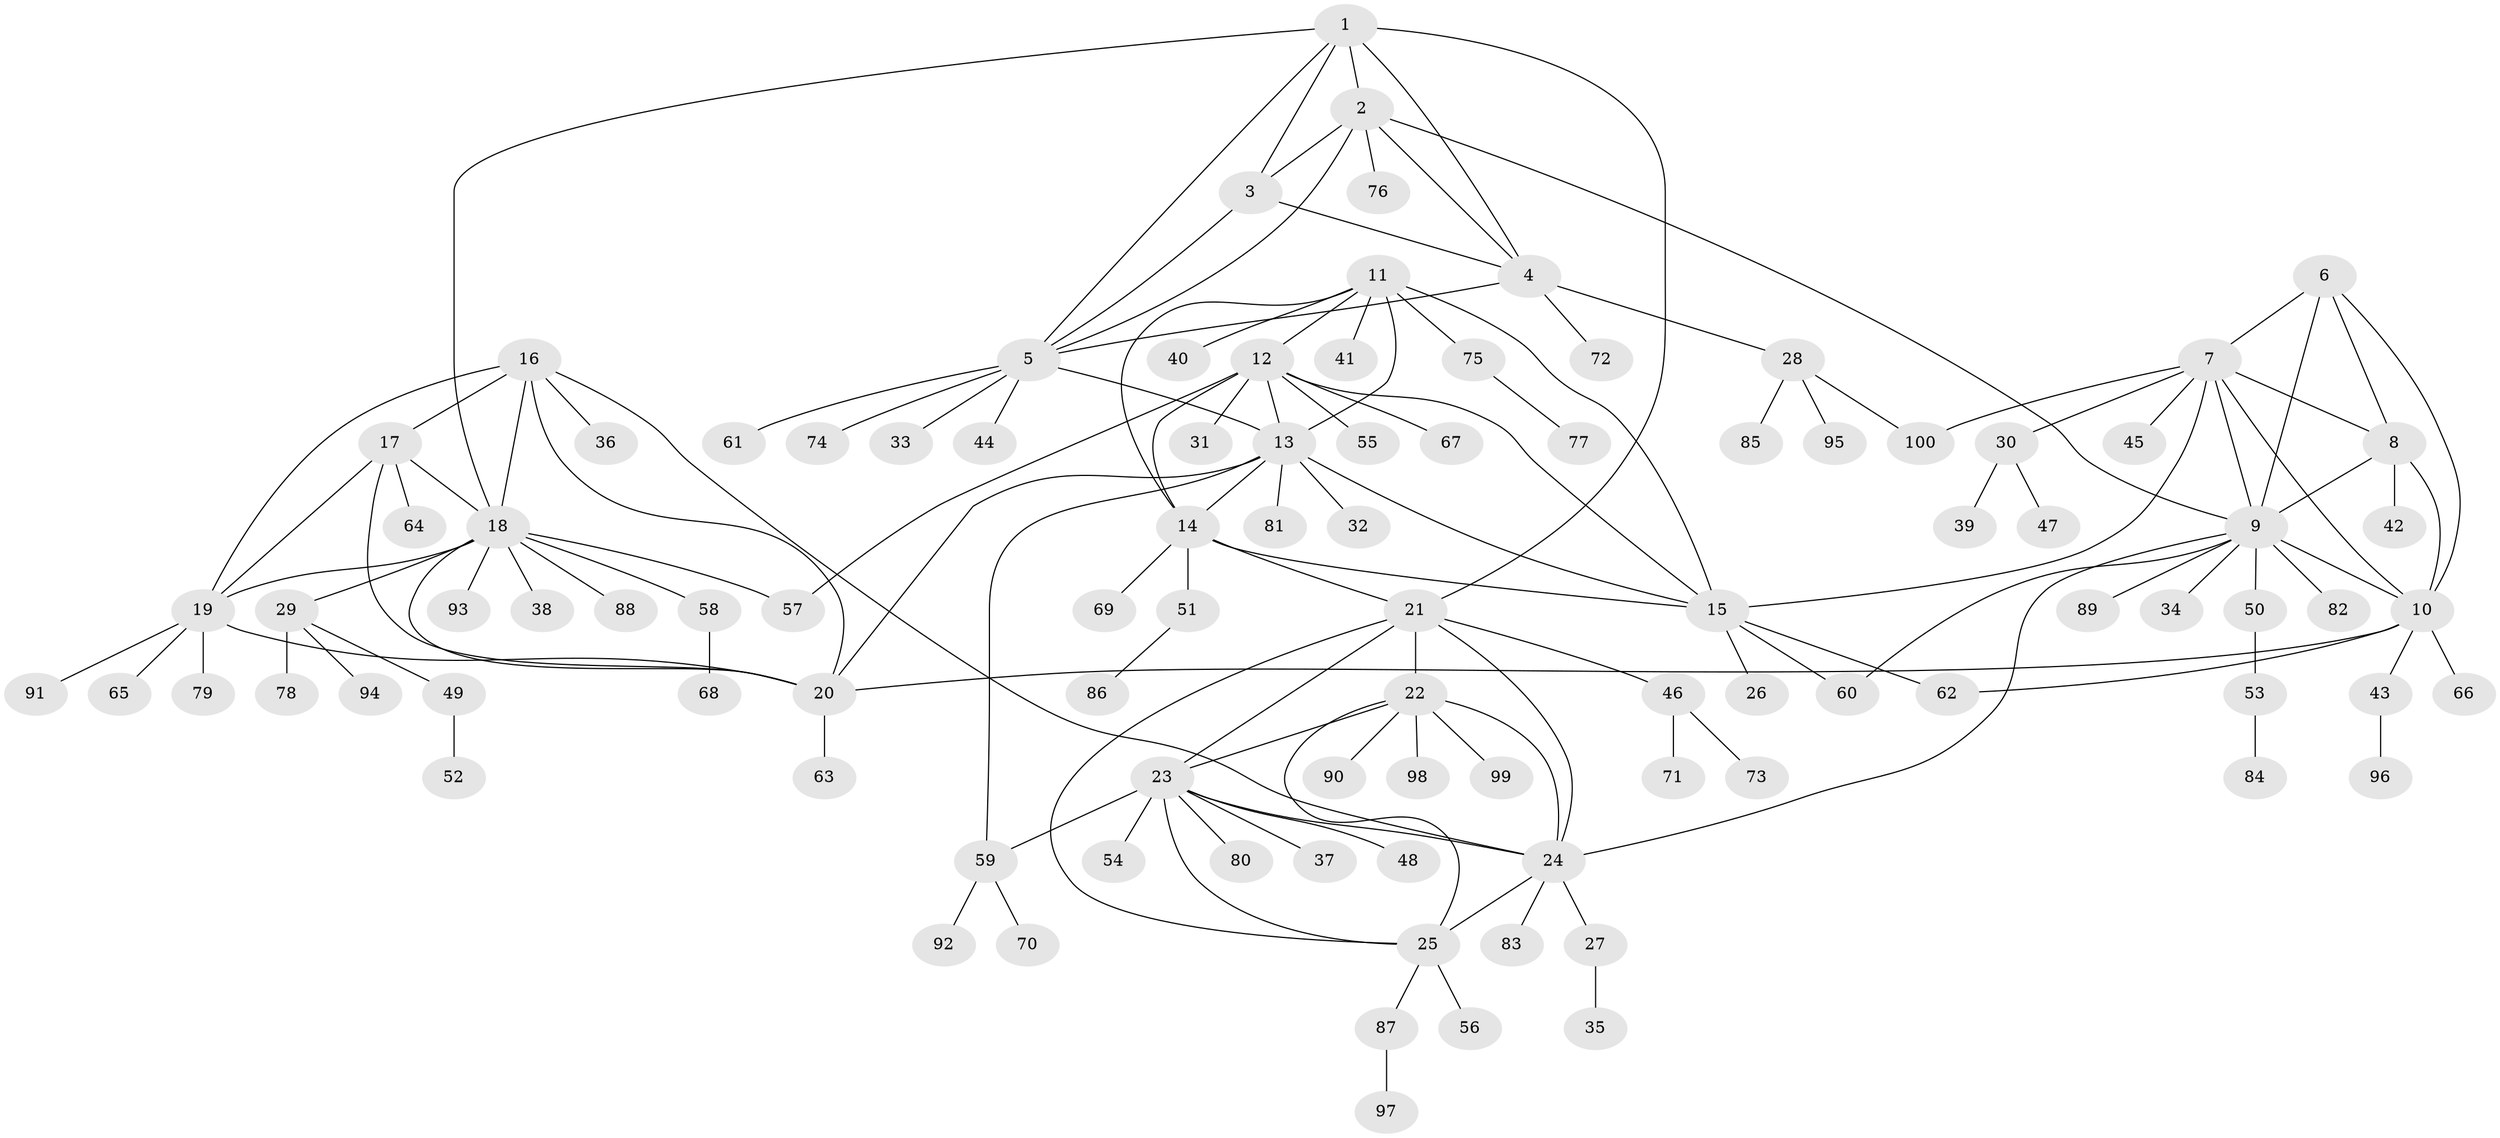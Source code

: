 // Generated by graph-tools (version 1.1) at 2025/11/02/27/25 16:11:31]
// undirected, 100 vertices, 140 edges
graph export_dot {
graph [start="1"]
  node [color=gray90,style=filled];
  1;
  2;
  3;
  4;
  5;
  6;
  7;
  8;
  9;
  10;
  11;
  12;
  13;
  14;
  15;
  16;
  17;
  18;
  19;
  20;
  21;
  22;
  23;
  24;
  25;
  26;
  27;
  28;
  29;
  30;
  31;
  32;
  33;
  34;
  35;
  36;
  37;
  38;
  39;
  40;
  41;
  42;
  43;
  44;
  45;
  46;
  47;
  48;
  49;
  50;
  51;
  52;
  53;
  54;
  55;
  56;
  57;
  58;
  59;
  60;
  61;
  62;
  63;
  64;
  65;
  66;
  67;
  68;
  69;
  70;
  71;
  72;
  73;
  74;
  75;
  76;
  77;
  78;
  79;
  80;
  81;
  82;
  83;
  84;
  85;
  86;
  87;
  88;
  89;
  90;
  91;
  92;
  93;
  94;
  95;
  96;
  97;
  98;
  99;
  100;
  1 -- 2;
  1 -- 3;
  1 -- 4;
  1 -- 5;
  1 -- 18;
  1 -- 21;
  2 -- 3;
  2 -- 4;
  2 -- 5;
  2 -- 9;
  2 -- 76;
  3 -- 4;
  3 -- 5;
  4 -- 5;
  4 -- 28;
  4 -- 72;
  5 -- 13;
  5 -- 33;
  5 -- 44;
  5 -- 61;
  5 -- 74;
  6 -- 7;
  6 -- 8;
  6 -- 9;
  6 -- 10;
  7 -- 8;
  7 -- 9;
  7 -- 10;
  7 -- 15;
  7 -- 30;
  7 -- 45;
  7 -- 100;
  8 -- 9;
  8 -- 10;
  8 -- 42;
  9 -- 10;
  9 -- 24;
  9 -- 34;
  9 -- 50;
  9 -- 60;
  9 -- 82;
  9 -- 89;
  10 -- 20;
  10 -- 43;
  10 -- 62;
  10 -- 66;
  11 -- 12;
  11 -- 13;
  11 -- 14;
  11 -- 15;
  11 -- 40;
  11 -- 41;
  11 -- 75;
  12 -- 13;
  12 -- 14;
  12 -- 15;
  12 -- 31;
  12 -- 55;
  12 -- 57;
  12 -- 67;
  13 -- 14;
  13 -- 15;
  13 -- 20;
  13 -- 32;
  13 -- 59;
  13 -- 81;
  14 -- 15;
  14 -- 21;
  14 -- 51;
  14 -- 69;
  15 -- 26;
  15 -- 60;
  15 -- 62;
  16 -- 17;
  16 -- 18;
  16 -- 19;
  16 -- 20;
  16 -- 24;
  16 -- 36;
  17 -- 18;
  17 -- 19;
  17 -- 20;
  17 -- 64;
  18 -- 19;
  18 -- 20;
  18 -- 29;
  18 -- 38;
  18 -- 57;
  18 -- 58;
  18 -- 88;
  18 -- 93;
  19 -- 20;
  19 -- 65;
  19 -- 79;
  19 -- 91;
  20 -- 63;
  21 -- 22;
  21 -- 23;
  21 -- 24;
  21 -- 25;
  21 -- 46;
  22 -- 23;
  22 -- 24;
  22 -- 25;
  22 -- 90;
  22 -- 98;
  22 -- 99;
  23 -- 24;
  23 -- 25;
  23 -- 37;
  23 -- 48;
  23 -- 54;
  23 -- 59;
  23 -- 80;
  24 -- 25;
  24 -- 27;
  24 -- 83;
  25 -- 56;
  25 -- 87;
  27 -- 35;
  28 -- 85;
  28 -- 95;
  28 -- 100;
  29 -- 49;
  29 -- 78;
  29 -- 94;
  30 -- 39;
  30 -- 47;
  43 -- 96;
  46 -- 71;
  46 -- 73;
  49 -- 52;
  50 -- 53;
  51 -- 86;
  53 -- 84;
  58 -- 68;
  59 -- 70;
  59 -- 92;
  75 -- 77;
  87 -- 97;
}
